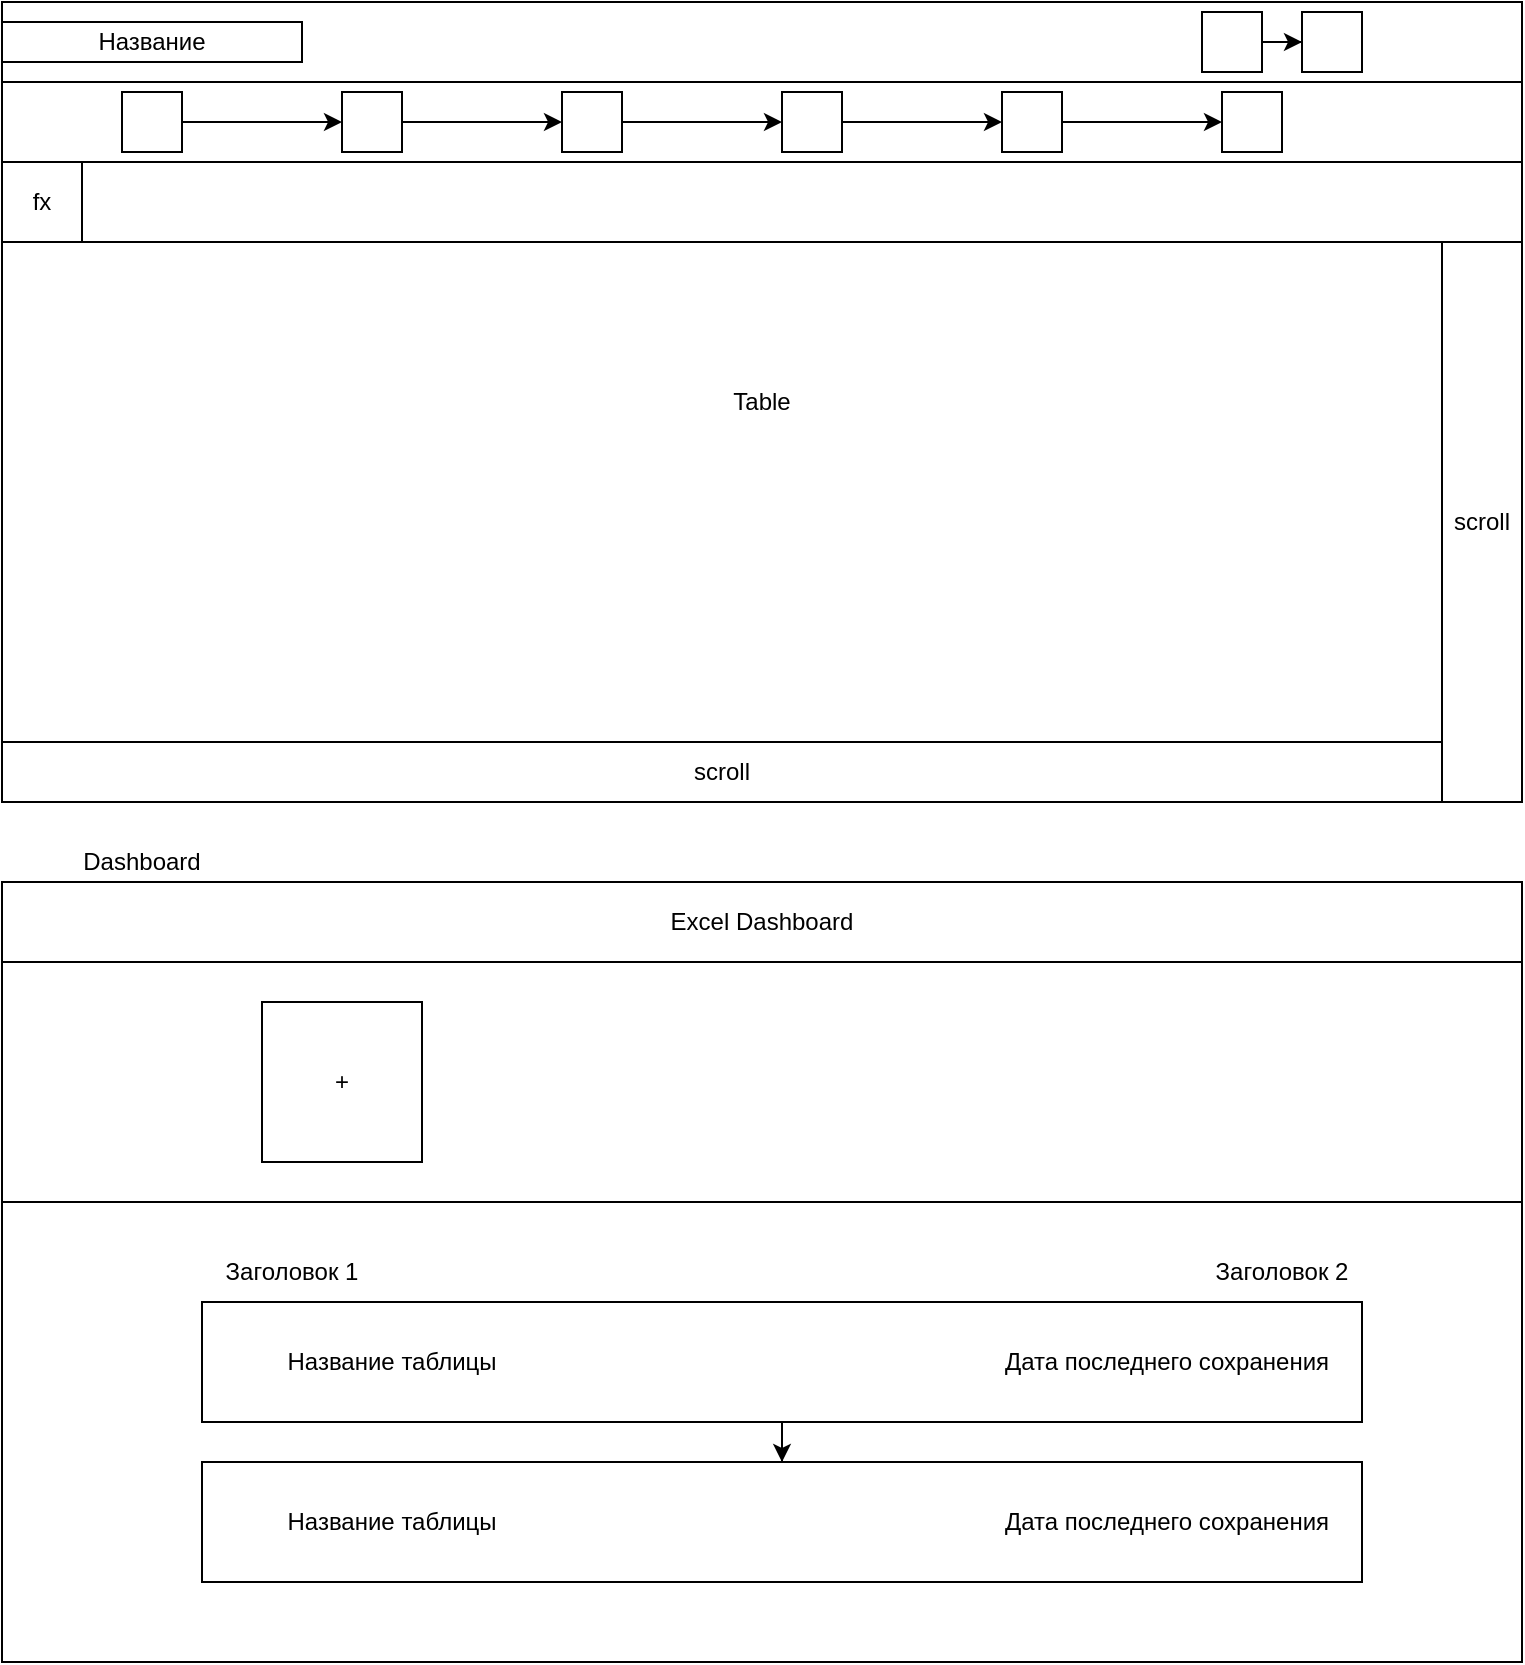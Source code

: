 <mxfile version="13.10.3" type="github">
  <diagram id="l8Mx3ziiTQg8DEOUz6hV" name="Page-1">
    <mxGraphModel dx="946" dy="440" grid="1" gridSize="10" guides="1" tooltips="1" connect="0" arrows="0" fold="1" page="1" pageScale="1" pageWidth="827" pageHeight="1169" math="0" shadow="0">
      <root>
        <mxCell id="0" />
        <mxCell id="1" parent="0" />
        <mxCell id="m8sshggETj9DK33V8oP_-1" value="Table" style="rounded=0;whiteSpace=wrap;html=1;" vertex="1" parent="1">
          <mxGeometry x="40" y="40" width="760" height="400" as="geometry" />
        </mxCell>
        <mxCell id="m8sshggETj9DK33V8oP_-2" value="" style="rounded=0;whiteSpace=wrap;html=1;" vertex="1" parent="1">
          <mxGeometry x="40" y="40" width="760" height="40" as="geometry" />
        </mxCell>
        <mxCell id="m8sshggETj9DK33V8oP_-3" value="Название" style="rounded=0;whiteSpace=wrap;html=1;" vertex="1" parent="1">
          <mxGeometry x="40" y="50" width="150" height="20" as="geometry" />
        </mxCell>
        <mxCell id="m8sshggETj9DK33V8oP_-6" value="" style="edgeStyle=orthogonalEdgeStyle;rounded=0;orthogonalLoop=1;jettySize=auto;html=1;" edge="1" parent="1" source="m8sshggETj9DK33V8oP_-4" target="m8sshggETj9DK33V8oP_-5">
          <mxGeometry relative="1" as="geometry" />
        </mxCell>
        <mxCell id="m8sshggETj9DK33V8oP_-4" value="" style="whiteSpace=wrap;html=1;aspect=fixed;" vertex="1" parent="1">
          <mxGeometry x="640" y="45" width="30" height="30" as="geometry" />
        </mxCell>
        <mxCell id="m8sshggETj9DK33V8oP_-5" value="" style="whiteSpace=wrap;html=1;aspect=fixed;" vertex="1" parent="1">
          <mxGeometry x="690" y="45" width="30" height="30" as="geometry" />
        </mxCell>
        <mxCell id="m8sshggETj9DK33V8oP_-7" value="" style="rounded=0;whiteSpace=wrap;html=1;" vertex="1" parent="1">
          <mxGeometry x="40" y="80" width="760" height="40" as="geometry" />
        </mxCell>
        <mxCell id="m8sshggETj9DK33V8oP_-10" value="" style="edgeStyle=orthogonalEdgeStyle;rounded=0;orthogonalLoop=1;jettySize=auto;html=1;" edge="1" parent="1" source="m8sshggETj9DK33V8oP_-8" target="m8sshggETj9DK33V8oP_-9">
          <mxGeometry relative="1" as="geometry" />
        </mxCell>
        <mxCell id="m8sshggETj9DK33V8oP_-8" value="" style="whiteSpace=wrap;html=1;aspect=fixed;" vertex="1" parent="1">
          <mxGeometry x="100" y="85" width="30" height="30" as="geometry" />
        </mxCell>
        <mxCell id="m8sshggETj9DK33V8oP_-12" value="" style="edgeStyle=orthogonalEdgeStyle;rounded=0;orthogonalLoop=1;jettySize=auto;html=1;" edge="1" parent="1" source="m8sshggETj9DK33V8oP_-9" target="m8sshggETj9DK33V8oP_-11">
          <mxGeometry relative="1" as="geometry" />
        </mxCell>
        <mxCell id="m8sshggETj9DK33V8oP_-9" value="" style="whiteSpace=wrap;html=1;aspect=fixed;" vertex="1" parent="1">
          <mxGeometry x="210" y="85" width="30" height="30" as="geometry" />
        </mxCell>
        <mxCell id="m8sshggETj9DK33V8oP_-14" value="" style="edgeStyle=orthogonalEdgeStyle;rounded=0;orthogonalLoop=1;jettySize=auto;html=1;" edge="1" parent="1" source="m8sshggETj9DK33V8oP_-11" target="m8sshggETj9DK33V8oP_-13">
          <mxGeometry relative="1" as="geometry" />
        </mxCell>
        <mxCell id="m8sshggETj9DK33V8oP_-11" value="" style="whiteSpace=wrap;html=1;aspect=fixed;" vertex="1" parent="1">
          <mxGeometry x="320" y="85" width="30" height="30" as="geometry" />
        </mxCell>
        <mxCell id="m8sshggETj9DK33V8oP_-16" value="" style="edgeStyle=orthogonalEdgeStyle;rounded=0;orthogonalLoop=1;jettySize=auto;html=1;" edge="1" parent="1" source="m8sshggETj9DK33V8oP_-13" target="m8sshggETj9DK33V8oP_-15">
          <mxGeometry relative="1" as="geometry" />
        </mxCell>
        <mxCell id="m8sshggETj9DK33V8oP_-13" value="" style="whiteSpace=wrap;html=1;aspect=fixed;" vertex="1" parent="1">
          <mxGeometry x="430" y="85" width="30" height="30" as="geometry" />
        </mxCell>
        <mxCell id="m8sshggETj9DK33V8oP_-18" value="" style="edgeStyle=orthogonalEdgeStyle;rounded=0;orthogonalLoop=1;jettySize=auto;html=1;" edge="1" parent="1" source="m8sshggETj9DK33V8oP_-15" target="m8sshggETj9DK33V8oP_-17">
          <mxGeometry relative="1" as="geometry" />
        </mxCell>
        <mxCell id="m8sshggETj9DK33V8oP_-15" value="" style="whiteSpace=wrap;html=1;aspect=fixed;" vertex="1" parent="1">
          <mxGeometry x="540" y="85" width="30" height="30" as="geometry" />
        </mxCell>
        <mxCell id="m8sshggETj9DK33V8oP_-17" value="" style="whiteSpace=wrap;html=1;aspect=fixed;" vertex="1" parent="1">
          <mxGeometry x="650" y="85" width="30" height="30" as="geometry" />
        </mxCell>
        <mxCell id="m8sshggETj9DK33V8oP_-19" value="" style="rounded=0;whiteSpace=wrap;html=1;" vertex="1" parent="1">
          <mxGeometry x="40" y="120" width="760" height="40" as="geometry" />
        </mxCell>
        <mxCell id="m8sshggETj9DK33V8oP_-20" value="fx" style="whiteSpace=wrap;html=1;aspect=fixed;" vertex="1" parent="1">
          <mxGeometry x="40" y="120" width="40" height="40" as="geometry" />
        </mxCell>
        <mxCell id="m8sshggETj9DK33V8oP_-21" value="scroll" style="rounded=0;whiteSpace=wrap;html=1;" vertex="1" parent="1">
          <mxGeometry x="760" y="160" width="40" height="280" as="geometry" />
        </mxCell>
        <mxCell id="m8sshggETj9DK33V8oP_-22" value="scroll" style="rounded=0;whiteSpace=wrap;html=1;" vertex="1" parent="1">
          <mxGeometry x="40" y="410" width="720" height="30" as="geometry" />
        </mxCell>
        <mxCell id="m8sshggETj9DK33V8oP_-23" value="" style="rounded=0;whiteSpace=wrap;html=1;" vertex="1" parent="1">
          <mxGeometry x="40" y="480" width="760" height="390" as="geometry" />
        </mxCell>
        <mxCell id="m8sshggETj9DK33V8oP_-24" value="Dashboard" style="text;html=1;strokeColor=none;fillColor=none;align=center;verticalAlign=middle;whiteSpace=wrap;rounded=0;" vertex="1" parent="1">
          <mxGeometry x="90" y="460" width="40" height="20" as="geometry" />
        </mxCell>
        <mxCell id="m8sshggETj9DK33V8oP_-25" value="Excel Dashboard" style="rounded=0;whiteSpace=wrap;html=1;" vertex="1" parent="1">
          <mxGeometry x="40" y="480" width="760" height="40" as="geometry" />
        </mxCell>
        <mxCell id="m8sshggETj9DK33V8oP_-26" value="" style="rounded=0;whiteSpace=wrap;html=1;" vertex="1" parent="1">
          <mxGeometry x="40" y="520" width="760" height="120" as="geometry" />
        </mxCell>
        <mxCell id="m8sshggETj9DK33V8oP_-27" value="+" style="whiteSpace=wrap;html=1;aspect=fixed;" vertex="1" parent="1">
          <mxGeometry x="170" y="540" width="80" height="80" as="geometry" />
        </mxCell>
        <mxCell id="m8sshggETj9DK33V8oP_-36" value="" style="edgeStyle=orthogonalEdgeStyle;rounded=0;orthogonalLoop=1;jettySize=auto;html=1;" edge="1" parent="1" source="m8sshggETj9DK33V8oP_-28" target="m8sshggETj9DK33V8oP_-35">
          <mxGeometry relative="1" as="geometry" />
        </mxCell>
        <mxCell id="m8sshggETj9DK33V8oP_-28" value="" style="rounded=0;whiteSpace=wrap;html=1;" vertex="1" parent="1">
          <mxGeometry x="140" y="690" width="580" height="60" as="geometry" />
        </mxCell>
        <mxCell id="m8sshggETj9DK33V8oP_-30" value="Название таблицы" style="text;html=1;strokeColor=none;fillColor=none;align=center;verticalAlign=middle;whiteSpace=wrap;rounded=0;" vertex="1" parent="1">
          <mxGeometry x="170" y="710" width="130" height="20" as="geometry" />
        </mxCell>
        <mxCell id="m8sshggETj9DK33V8oP_-32" value="Дата последнего сохранения" style="text;html=1;strokeColor=none;fillColor=none;align=center;verticalAlign=middle;whiteSpace=wrap;rounded=0;" vertex="1" parent="1">
          <mxGeometry x="525" y="710" width="195" height="20" as="geometry" />
        </mxCell>
        <mxCell id="m8sshggETj9DK33V8oP_-33" value="Заголовок 2" style="text;html=1;strokeColor=none;fillColor=none;align=center;verticalAlign=middle;whiteSpace=wrap;rounded=0;" vertex="1" parent="1">
          <mxGeometry x="640" y="665" width="80" height="20" as="geometry" />
        </mxCell>
        <mxCell id="m8sshggETj9DK33V8oP_-34" value="Заголовок 1" style="text;html=1;strokeColor=none;fillColor=none;align=center;verticalAlign=middle;whiteSpace=wrap;rounded=0;" vertex="1" parent="1">
          <mxGeometry x="140" y="665" width="90" height="20" as="geometry" />
        </mxCell>
        <mxCell id="m8sshggETj9DK33V8oP_-35" value="" style="whiteSpace=wrap;html=1;rounded=0;" vertex="1" parent="1">
          <mxGeometry x="140" y="770" width="580" height="60" as="geometry" />
        </mxCell>
        <mxCell id="m8sshggETj9DK33V8oP_-38" value="Название таблицы" style="text;html=1;strokeColor=none;fillColor=none;align=center;verticalAlign=middle;whiteSpace=wrap;rounded=0;" vertex="1" parent="1">
          <mxGeometry x="170" y="790" width="130" height="20" as="geometry" />
        </mxCell>
        <mxCell id="m8sshggETj9DK33V8oP_-39" value="Дата последнего сохранения" style="text;html=1;strokeColor=none;fillColor=none;align=center;verticalAlign=middle;whiteSpace=wrap;rounded=0;" vertex="1" parent="1">
          <mxGeometry x="525" y="790" width="195" height="20" as="geometry" />
        </mxCell>
      </root>
    </mxGraphModel>
  </diagram>
</mxfile>
